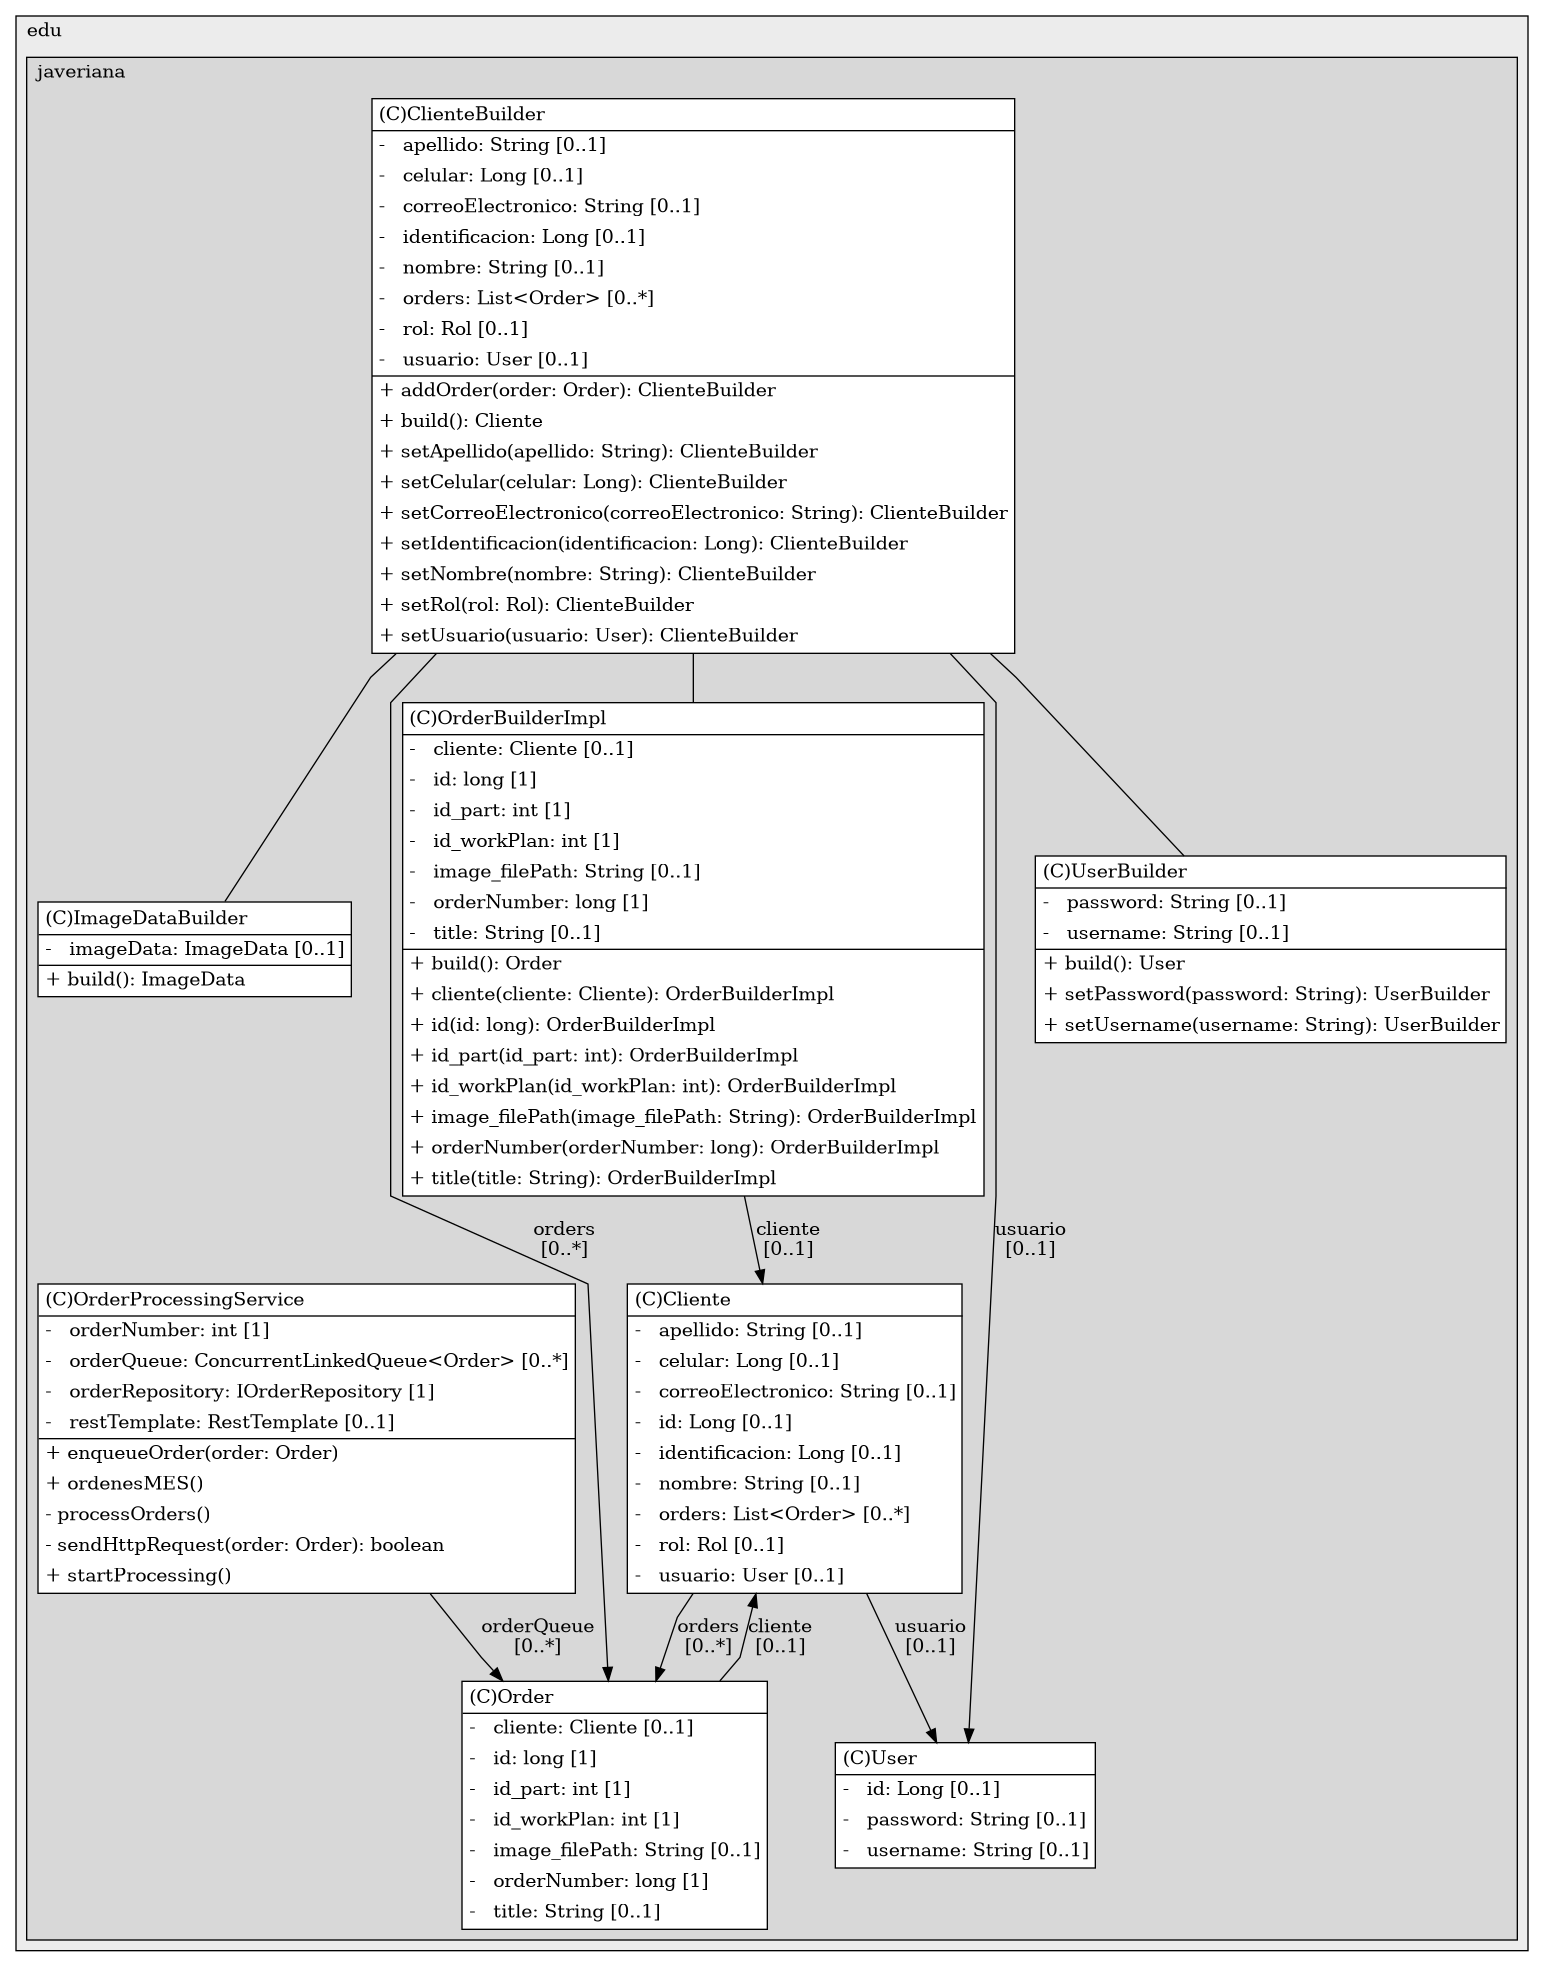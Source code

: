 @startuml

/' diagram meta data start
config=StructureConfiguration;
{
  "projectClassification": {
    "searchMode": "OpenProject", // OpenProject, AllProjects
    "includedProjects": "",
    "pathEndKeywords": "*.impl",
    "isClientPath": "",
    "isClientName": "",
    "isTestPath": "",
    "isTestName": "",
    "isMappingPath": "",
    "isMappingName": "",
    "isDataAccessPath": "",
    "isDataAccessName": "",
    "isDataStructurePath": "",
    "isDataStructureName": "",
    "isInterfaceStructuresPath": "",
    "isInterfaceStructuresName": "",
    "isEntryPointPath": "",
    "isEntryPointName": "",
    "treatFinalFieldsAsMandatory": false
  },
  "graphRestriction": {
    "classPackageExcludeFilter": "",
    "classPackageIncludeFilter": "",
    "classNameExcludeFilter": "",
    "classNameIncludeFilter": "",
    "methodNameExcludeFilter": "",
    "methodNameIncludeFilter": "",
    "removeByInheritance": "", // inheritance/annotation based filtering is done in a second step
    "removeByAnnotation": "",
    "removeByClassPackage": "", // cleanup the graph after inheritance/annotation based filtering is done
    "removeByClassName": "",
    "cutMappings": false,
    "cutEnum": true,
    "cutTests": true,
    "cutClient": true,
    "cutDataAccess": false,
    "cutInterfaceStructures": false,
    "cutDataStructures": false,
    "cutGetterAndSetter": true,
    "cutConstructors": true
  },
  "graphTraversal": {
    "forwardDepth": 3,
    "backwardDepth": 3,
    "classPackageExcludeFilter": "",
    "classPackageIncludeFilter": "",
    "classNameExcludeFilter": "",
    "classNameIncludeFilter": "",
    "methodNameExcludeFilter": "",
    "methodNameIncludeFilter": "",
    "hideMappings": false,
    "hideDataStructures": false,
    "hidePrivateMethods": true,
    "hideInterfaceCalls": true, // indirection: implementation -> interface (is hidden) -> implementation
    "onlyShowApplicationEntryPoints": false, // root node is included
    "useMethodCallsForStructureDiagram": "ForwardOnly" // ForwardOnly, BothDirections, No
  },
  "details": {
    "aggregation": "GroupByClass", // ByClass, GroupByClass, None
    "showClassGenericTypes": true,
    "showMethods": true,
    "showMethodParameterNames": true,
    "showMethodParameterTypes": true,
    "showMethodReturnType": true,
    "showPackageLevels": 2,
    "showDetailedClassStructure": true
  },
  "rootClass": "co.edu.javeriana.ctai.tgsecurity.entities.users.User",
  "extensionCallbackMethod": "" // qualified.class.name#methodName - signature: public static String method(String)
}
diagram meta data end '/



digraph g {
    rankdir="TB"
    splines=polyline
    

'nodes 
subgraph cluster_100278 { 
   	label=edu
	labeljust=l
	fillcolor="#ececec"
	style=filled
   
   subgraph cluster_496592481 { 
   	label=javeriana
	labeljust=l
	fillcolor="#d8d8d8"
	style=filled
   
   Cliente489267886[
	label=<<TABLE BORDER="1" CELLBORDER="0" CELLPADDING="4" CELLSPACING="0">
<TR><TD ALIGN="LEFT" >(C)Cliente</TD></TR>
<HR/>
<TR><TD ALIGN="LEFT" >-   apellido: String [0..1]</TD></TR>
<TR><TD ALIGN="LEFT" >-   celular: Long [0..1]</TD></TR>
<TR><TD ALIGN="LEFT" >-   correoElectronico: String [0..1]</TD></TR>
<TR><TD ALIGN="LEFT" >-   id: Long [0..1]</TD></TR>
<TR><TD ALIGN="LEFT" >-   identificacion: Long [0..1]</TD></TR>
<TR><TD ALIGN="LEFT" >-   nombre: String [0..1]</TD></TR>
<TR><TD ALIGN="LEFT" >-   orders: List&lt;Order&gt; [0..*]</TD></TR>
<TR><TD ALIGN="LEFT" >-   rol: Rol [0..1]</TD></TR>
<TR><TD ALIGN="LEFT" >-   usuario: User [0..1]</TD></TR>
</TABLE>>
	style=filled
	margin=0
	shape=plaintext
	fillcolor="#FFFFFF"
];

ClienteBuilder739831615[
	label=<<TABLE BORDER="1" CELLBORDER="0" CELLPADDING="4" CELLSPACING="0">
<TR><TD ALIGN="LEFT" >(C)ClienteBuilder</TD></TR>
<HR/>
<TR><TD ALIGN="LEFT" >-   apellido: String [0..1]</TD></TR>
<TR><TD ALIGN="LEFT" >-   celular: Long [0..1]</TD></TR>
<TR><TD ALIGN="LEFT" >-   correoElectronico: String [0..1]</TD></TR>
<TR><TD ALIGN="LEFT" >-   identificacion: Long [0..1]</TD></TR>
<TR><TD ALIGN="LEFT" >-   nombre: String [0..1]</TD></TR>
<TR><TD ALIGN="LEFT" >-   orders: List&lt;Order&gt; [0..*]</TD></TR>
<TR><TD ALIGN="LEFT" >-   rol: Rol [0..1]</TD></TR>
<TR><TD ALIGN="LEFT" >-   usuario: User [0..1]</TD></TR>
<HR/>
<TR><TD ALIGN="LEFT" >+ addOrder(order: Order): ClienteBuilder</TD></TR>
<TR><TD ALIGN="LEFT" >+ build(): Cliente</TD></TR>
<TR><TD ALIGN="LEFT" >+ setApellido(apellido: String): ClienteBuilder</TD></TR>
<TR><TD ALIGN="LEFT" >+ setCelular(celular: Long): ClienteBuilder</TD></TR>
<TR><TD ALIGN="LEFT" >+ setCorreoElectronico(correoElectronico: String): ClienteBuilder</TD></TR>
<TR><TD ALIGN="LEFT" >+ setIdentificacion(identificacion: Long): ClienteBuilder</TD></TR>
<TR><TD ALIGN="LEFT" >+ setNombre(nombre: String): ClienteBuilder</TD></TR>
<TR><TD ALIGN="LEFT" >+ setRol(rol: Rol): ClienteBuilder</TD></TR>
<TR><TD ALIGN="LEFT" >+ setUsuario(usuario: User): ClienteBuilder</TD></TR>
</TABLE>>
	style=filled
	margin=0
	shape=plaintext
	fillcolor="#FFFFFF"
];

ImageDataBuilder720921734[
	label=<<TABLE BORDER="1" CELLBORDER="0" CELLPADDING="4" CELLSPACING="0">
<TR><TD ALIGN="LEFT" >(C)ImageDataBuilder</TD></TR>
<HR/>
<TR><TD ALIGN="LEFT" >-   imageData: ImageData [0..1]</TD></TR>
<HR/>
<TR><TD ALIGN="LEFT" >+ build(): ImageData</TD></TR>
</TABLE>>
	style=filled
	margin=0
	shape=plaintext
	fillcolor="#FFFFFF"
];

Order2119090516[
	label=<<TABLE BORDER="1" CELLBORDER="0" CELLPADDING="4" CELLSPACING="0">
<TR><TD ALIGN="LEFT" >(C)Order</TD></TR>
<HR/>
<TR><TD ALIGN="LEFT" >-   cliente: Cliente [0..1]</TD></TR>
<TR><TD ALIGN="LEFT" >-   id: long [1]</TD></TR>
<TR><TD ALIGN="LEFT" >-   id_part: int [1]</TD></TR>
<TR><TD ALIGN="LEFT" >-   id_workPlan: int [1]</TD></TR>
<TR><TD ALIGN="LEFT" >-   image_filePath: String [0..1]</TD></TR>
<TR><TD ALIGN="LEFT" >-   orderNumber: long [1]</TD></TR>
<TR><TD ALIGN="LEFT" >-   title: String [0..1]</TD></TR>
</TABLE>>
	style=filled
	margin=0
	shape=plaintext
	fillcolor="#FFFFFF"
];

OrderBuilderImpl168974009[
	label=<<TABLE BORDER="1" CELLBORDER="0" CELLPADDING="4" CELLSPACING="0">
<TR><TD ALIGN="LEFT" >(C)OrderBuilderImpl</TD></TR>
<HR/>
<TR><TD ALIGN="LEFT" >-   cliente: Cliente [0..1]</TD></TR>
<TR><TD ALIGN="LEFT" >-   id: long [1]</TD></TR>
<TR><TD ALIGN="LEFT" >-   id_part: int [1]</TD></TR>
<TR><TD ALIGN="LEFT" >-   id_workPlan: int [1]</TD></TR>
<TR><TD ALIGN="LEFT" >-   image_filePath: String [0..1]</TD></TR>
<TR><TD ALIGN="LEFT" >-   orderNumber: long [1]</TD></TR>
<TR><TD ALIGN="LEFT" >-   title: String [0..1]</TD></TR>
<HR/>
<TR><TD ALIGN="LEFT" >+ build(): Order</TD></TR>
<TR><TD ALIGN="LEFT" >+ cliente(cliente: Cliente): OrderBuilderImpl</TD></TR>
<TR><TD ALIGN="LEFT" >+ id(id: long): OrderBuilderImpl</TD></TR>
<TR><TD ALIGN="LEFT" >+ id_part(id_part: int): OrderBuilderImpl</TD></TR>
<TR><TD ALIGN="LEFT" >+ id_workPlan(id_workPlan: int): OrderBuilderImpl</TD></TR>
<TR><TD ALIGN="LEFT" >+ image_filePath(image_filePath: String): OrderBuilderImpl</TD></TR>
<TR><TD ALIGN="LEFT" >+ orderNumber(orderNumber: long): OrderBuilderImpl</TD></TR>
<TR><TD ALIGN="LEFT" >+ title(title: String): OrderBuilderImpl</TD></TR>
</TABLE>>
	style=filled
	margin=0
	shape=plaintext
	fillcolor="#FFFFFF"
];

OrderProcessingService425788027[
	label=<<TABLE BORDER="1" CELLBORDER="0" CELLPADDING="4" CELLSPACING="0">
<TR><TD ALIGN="LEFT" >(C)OrderProcessingService</TD></TR>
<HR/>
<TR><TD ALIGN="LEFT" >-   orderNumber: int [1]</TD></TR>
<TR><TD ALIGN="LEFT" >-   orderQueue: ConcurrentLinkedQueue&lt;Order&gt; [0..*]</TD></TR>
<TR><TD ALIGN="LEFT" >-   orderRepository: IOrderRepository [1]</TD></TR>
<TR><TD ALIGN="LEFT" >-   restTemplate: RestTemplate [0..1]</TD></TR>
<HR/>
<TR><TD ALIGN="LEFT" >+ enqueueOrder(order: Order)</TD></TR>
<TR><TD ALIGN="LEFT" >+ ordenesMES()</TD></TR>
<TR><TD ALIGN="LEFT" >- processOrders()</TD></TR>
<TR><TD ALIGN="LEFT" >- sendHttpRequest(order: Order): boolean</TD></TR>
<TR><TD ALIGN="LEFT" >+ startProcessing()</TD></TR>
</TABLE>>
	style=filled
	margin=0
	shape=plaintext
	fillcolor="#FFFFFF"
];

User489267886[
	label=<<TABLE BORDER="1" CELLBORDER="0" CELLPADDING="4" CELLSPACING="0">
<TR><TD ALIGN="LEFT" >(C)User</TD></TR>
<HR/>
<TR><TD ALIGN="LEFT" >-   id: Long [0..1]</TD></TR>
<TR><TD ALIGN="LEFT" >-   password: String [0..1]</TD></TR>
<TR><TD ALIGN="LEFT" >-   username: String [0..1]</TD></TR>
</TABLE>>
	style=filled
	margin=0
	shape=plaintext
	fillcolor="#FFFFFF"
];

UserBuilder739831615[
	label=<<TABLE BORDER="1" CELLBORDER="0" CELLPADDING="4" CELLSPACING="0">
<TR><TD ALIGN="LEFT" >(C)UserBuilder</TD></TR>
<HR/>
<TR><TD ALIGN="LEFT" >-   password: String [0..1]</TD></TR>
<TR><TD ALIGN="LEFT" >-   username: String [0..1]</TD></TR>
<HR/>
<TR><TD ALIGN="LEFT" >+ build(): User</TD></TR>
<TR><TD ALIGN="LEFT" >+ setPassword(password: String): UserBuilder</TD></TR>
<TR><TD ALIGN="LEFT" >+ setUsername(username: String): UserBuilder</TD></TR>
</TABLE>>
	style=filled
	margin=0
	shape=plaintext
	fillcolor="#FFFFFF"
];
} 
} 

'edges    
Cliente489267886 -> Order2119090516[label="orders
[0..*]"];
Cliente489267886 -> User489267886[label="usuario
[0..1]"];
ClienteBuilder739831615 -> ImageDataBuilder720921734[arrowhead=none];
ClienteBuilder739831615 -> Order2119090516[label="orders
[0..*]"];
ClienteBuilder739831615 -> OrderBuilderImpl168974009[arrowhead=none];
ClienteBuilder739831615 -> User489267886[label="usuario
[0..1]"];
ClienteBuilder739831615 -> UserBuilder739831615[arrowhead=none];
Order2119090516 -> Cliente489267886[label="cliente
[0..1]"];
OrderBuilderImpl168974009 -> Cliente489267886[label="cliente
[0..1]"];
OrderProcessingService425788027 -> Order2119090516[label="orderQueue
[0..*]"];
    
}
@enduml